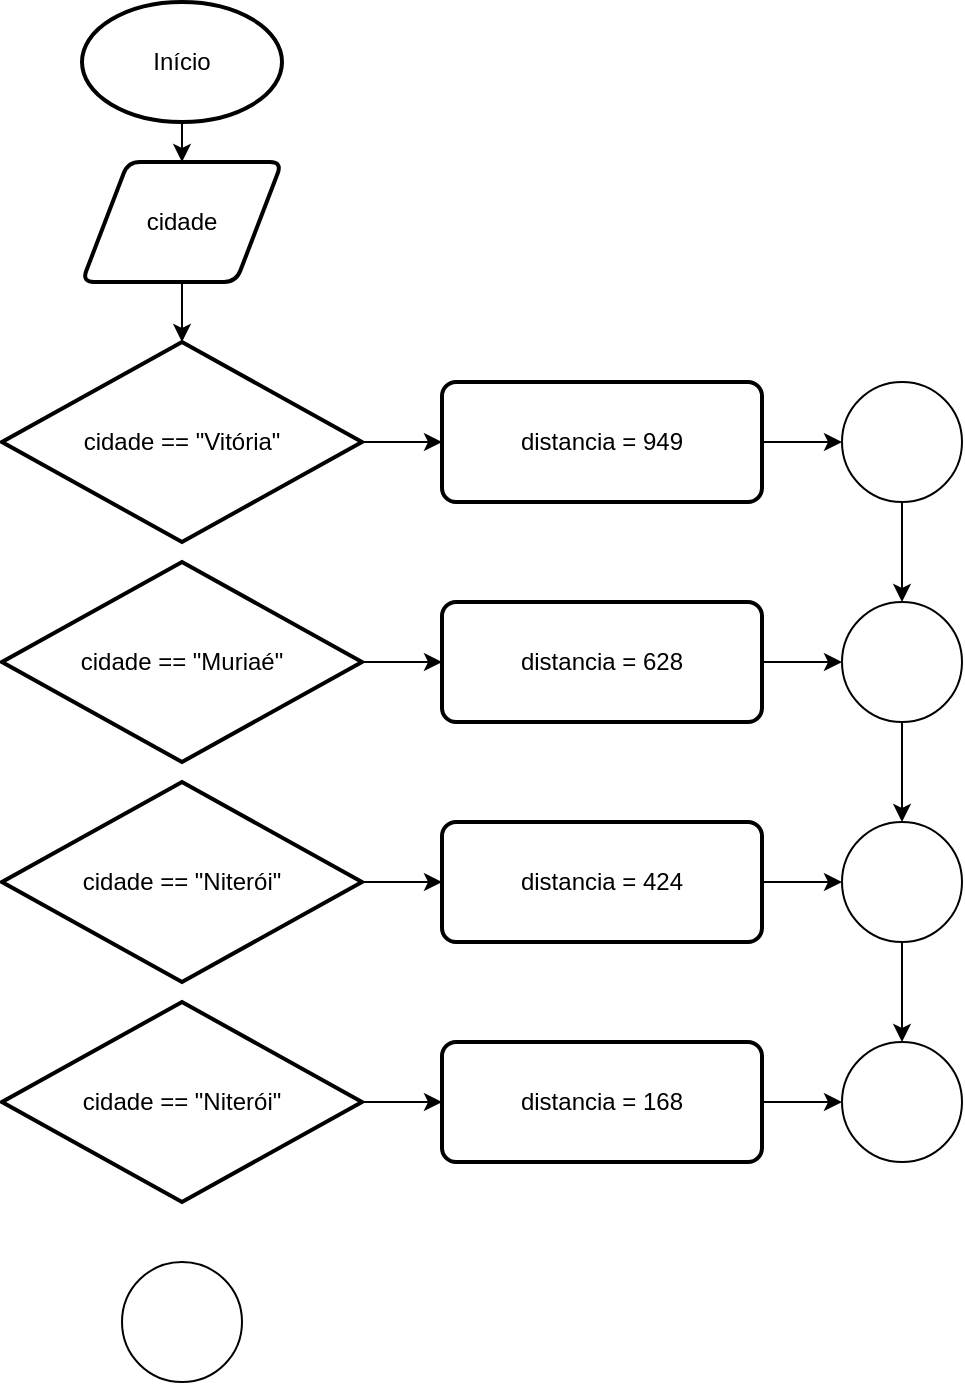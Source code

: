 <mxfile version="26.0.2">
  <diagram name="Page-1" id="edf60f1a-56cd-e834-aa8a-f176f3a09ee4">
    <mxGraphModel dx="714" dy="820" grid="1" gridSize="10" guides="1" tooltips="1" connect="1" arrows="1" fold="1" page="1" pageScale="1" pageWidth="2339" pageHeight="3300" background="none" math="0" shadow="0">
      <root>
        <mxCell id="0" />
        <mxCell id="1" parent="0" />
        <mxCell id="A08MenLbdsrgp9KVaJs8-3" value="" style="edgeStyle=orthogonalEdgeStyle;rounded=0;orthogonalLoop=1;jettySize=auto;html=1;" edge="1" parent="1">
          <mxGeometry relative="1" as="geometry">
            <mxPoint x="1160" y="120" as="sourcePoint" />
            <mxPoint x="1160" y="140" as="targetPoint" />
          </mxGeometry>
        </mxCell>
        <mxCell id="A08MenLbdsrgp9KVaJs8-20" value="" style="edgeStyle=orthogonalEdgeStyle;rounded=0;orthogonalLoop=1;jettySize=auto;html=1;" edge="1" parent="1" source="A08MenLbdsrgp9KVaJs8-5" target="A08MenLbdsrgp9KVaJs8-8">
          <mxGeometry relative="1" as="geometry" />
        </mxCell>
        <mxCell id="A08MenLbdsrgp9KVaJs8-5" value="cidade" style="shape=parallelogram;html=1;strokeWidth=2;perimeter=parallelogramPerimeter;whiteSpace=wrap;rounded=1;arcSize=12;size=0.23;" vertex="1" parent="1">
          <mxGeometry x="1120" y="110" width="100" height="60" as="geometry" />
        </mxCell>
        <mxCell id="A08MenLbdsrgp9KVaJs8-7" value="" style="edgeStyle=orthogonalEdgeStyle;rounded=0;orthogonalLoop=1;jettySize=auto;html=1;" edge="1" parent="1" source="A08MenLbdsrgp9KVaJs8-6" target="A08MenLbdsrgp9KVaJs8-5">
          <mxGeometry relative="1" as="geometry" />
        </mxCell>
        <mxCell id="A08MenLbdsrgp9KVaJs8-6" value="Início" style="strokeWidth=2;html=1;shape=mxgraph.flowchart.start_1;whiteSpace=wrap;" vertex="1" parent="1">
          <mxGeometry x="1120" y="30" width="100" height="60" as="geometry" />
        </mxCell>
        <mxCell id="A08MenLbdsrgp9KVaJs8-16" value="" style="edgeStyle=orthogonalEdgeStyle;rounded=0;orthogonalLoop=1;jettySize=auto;html=1;" edge="1" parent="1" source="A08MenLbdsrgp9KVaJs8-8" target="A08MenLbdsrgp9KVaJs8-12">
          <mxGeometry relative="1" as="geometry" />
        </mxCell>
        <mxCell id="A08MenLbdsrgp9KVaJs8-8" value="cidade == &quot;Vitória&quot;" style="strokeWidth=2;html=1;shape=mxgraph.flowchart.decision;whiteSpace=wrap;" vertex="1" parent="1">
          <mxGeometry x="1080" y="200" width="180" height="100" as="geometry" />
        </mxCell>
        <mxCell id="A08MenLbdsrgp9KVaJs8-17" value="" style="edgeStyle=orthogonalEdgeStyle;rounded=0;orthogonalLoop=1;jettySize=auto;html=1;" edge="1" parent="1" source="A08MenLbdsrgp9KVaJs8-9" target="A08MenLbdsrgp9KVaJs8-13">
          <mxGeometry relative="1" as="geometry" />
        </mxCell>
        <mxCell id="A08MenLbdsrgp9KVaJs8-9" value="cidade == &quot;Muriaé&quot;" style="strokeWidth=2;html=1;shape=mxgraph.flowchart.decision;whiteSpace=wrap;" vertex="1" parent="1">
          <mxGeometry x="1080" y="310" width="180" height="100" as="geometry" />
        </mxCell>
        <mxCell id="A08MenLbdsrgp9KVaJs8-18" value="" style="edgeStyle=orthogonalEdgeStyle;rounded=0;orthogonalLoop=1;jettySize=auto;html=1;" edge="1" parent="1" source="A08MenLbdsrgp9KVaJs8-10" target="A08MenLbdsrgp9KVaJs8-14">
          <mxGeometry relative="1" as="geometry" />
        </mxCell>
        <mxCell id="A08MenLbdsrgp9KVaJs8-10" value="cidade == &quot;Niterói&quot;" style="strokeWidth=2;html=1;shape=mxgraph.flowchart.decision;whiteSpace=wrap;" vertex="1" parent="1">
          <mxGeometry x="1080" y="420" width="180" height="100" as="geometry" />
        </mxCell>
        <mxCell id="A08MenLbdsrgp9KVaJs8-19" value="" style="edgeStyle=orthogonalEdgeStyle;rounded=0;orthogonalLoop=1;jettySize=auto;html=1;" edge="1" parent="1" source="A08MenLbdsrgp9KVaJs8-11" target="A08MenLbdsrgp9KVaJs8-15">
          <mxGeometry relative="1" as="geometry" />
        </mxCell>
        <mxCell id="A08MenLbdsrgp9KVaJs8-11" value="cidade == &quot;Niterói&quot;" style="strokeWidth=2;html=1;shape=mxgraph.flowchart.decision;whiteSpace=wrap;" vertex="1" parent="1">
          <mxGeometry x="1080" y="530" width="180" height="100" as="geometry" />
        </mxCell>
        <mxCell id="A08MenLbdsrgp9KVaJs8-25" value="" style="edgeStyle=orthogonalEdgeStyle;rounded=0;orthogonalLoop=1;jettySize=auto;html=1;" edge="1" parent="1" source="A08MenLbdsrgp9KVaJs8-12" target="A08MenLbdsrgp9KVaJs8-21">
          <mxGeometry relative="1" as="geometry" />
        </mxCell>
        <mxCell id="A08MenLbdsrgp9KVaJs8-12" value="distancia = 949" style="rounded=1;whiteSpace=wrap;html=1;absoluteArcSize=1;arcSize=14;strokeWidth=2;" vertex="1" parent="1">
          <mxGeometry x="1300" y="220" width="160" height="60" as="geometry" />
        </mxCell>
        <mxCell id="A08MenLbdsrgp9KVaJs8-26" value="" style="edgeStyle=orthogonalEdgeStyle;rounded=0;orthogonalLoop=1;jettySize=auto;html=1;" edge="1" parent="1" source="A08MenLbdsrgp9KVaJs8-13" target="A08MenLbdsrgp9KVaJs8-22">
          <mxGeometry relative="1" as="geometry" />
        </mxCell>
        <mxCell id="A08MenLbdsrgp9KVaJs8-13" value="distancia = 628" style="rounded=1;whiteSpace=wrap;html=1;absoluteArcSize=1;arcSize=14;strokeWidth=2;" vertex="1" parent="1">
          <mxGeometry x="1300" y="330" width="160" height="60" as="geometry" />
        </mxCell>
        <mxCell id="A08MenLbdsrgp9KVaJs8-27" value="" style="edgeStyle=orthogonalEdgeStyle;rounded=0;orthogonalLoop=1;jettySize=auto;html=1;" edge="1" parent="1" source="A08MenLbdsrgp9KVaJs8-14" target="A08MenLbdsrgp9KVaJs8-23">
          <mxGeometry relative="1" as="geometry" />
        </mxCell>
        <mxCell id="A08MenLbdsrgp9KVaJs8-14" value="distancia = 424" style="rounded=1;whiteSpace=wrap;html=1;absoluteArcSize=1;arcSize=14;strokeWidth=2;" vertex="1" parent="1">
          <mxGeometry x="1300" y="440" width="160" height="60" as="geometry" />
        </mxCell>
        <mxCell id="A08MenLbdsrgp9KVaJs8-28" value="" style="edgeStyle=orthogonalEdgeStyle;rounded=0;orthogonalLoop=1;jettySize=auto;html=1;" edge="1" parent="1" source="A08MenLbdsrgp9KVaJs8-15" target="A08MenLbdsrgp9KVaJs8-24">
          <mxGeometry relative="1" as="geometry" />
        </mxCell>
        <mxCell id="A08MenLbdsrgp9KVaJs8-15" value="distancia = 168" style="rounded=1;whiteSpace=wrap;html=1;absoluteArcSize=1;arcSize=14;strokeWidth=2;" vertex="1" parent="1">
          <mxGeometry x="1300" y="550" width="160" height="60" as="geometry" />
        </mxCell>
        <mxCell id="A08MenLbdsrgp9KVaJs8-29" value="" style="edgeStyle=orthogonalEdgeStyle;rounded=0;orthogonalLoop=1;jettySize=auto;html=1;" edge="1" parent="1" source="A08MenLbdsrgp9KVaJs8-21" target="A08MenLbdsrgp9KVaJs8-22">
          <mxGeometry relative="1" as="geometry" />
        </mxCell>
        <mxCell id="A08MenLbdsrgp9KVaJs8-21" value="" style="verticalLabelPosition=bottom;verticalAlign=top;html=1;shape=mxgraph.flowchart.on-page_reference;" vertex="1" parent="1">
          <mxGeometry x="1500" y="220" width="60" height="60" as="geometry" />
        </mxCell>
        <mxCell id="A08MenLbdsrgp9KVaJs8-30" value="" style="edgeStyle=orthogonalEdgeStyle;rounded=0;orthogonalLoop=1;jettySize=auto;html=1;" edge="1" parent="1" source="A08MenLbdsrgp9KVaJs8-22" target="A08MenLbdsrgp9KVaJs8-23">
          <mxGeometry relative="1" as="geometry" />
        </mxCell>
        <mxCell id="A08MenLbdsrgp9KVaJs8-22" value="" style="verticalLabelPosition=bottom;verticalAlign=top;html=1;shape=mxgraph.flowchart.on-page_reference;" vertex="1" parent="1">
          <mxGeometry x="1500" y="330" width="60" height="60" as="geometry" />
        </mxCell>
        <mxCell id="A08MenLbdsrgp9KVaJs8-31" value="" style="edgeStyle=orthogonalEdgeStyle;rounded=0;orthogonalLoop=1;jettySize=auto;html=1;" edge="1" parent="1" source="A08MenLbdsrgp9KVaJs8-23" target="A08MenLbdsrgp9KVaJs8-24">
          <mxGeometry relative="1" as="geometry" />
        </mxCell>
        <mxCell id="A08MenLbdsrgp9KVaJs8-23" value="" style="verticalLabelPosition=bottom;verticalAlign=top;html=1;shape=mxgraph.flowchart.on-page_reference;" vertex="1" parent="1">
          <mxGeometry x="1500" y="440" width="60" height="60" as="geometry" />
        </mxCell>
        <mxCell id="A08MenLbdsrgp9KVaJs8-24" value="" style="verticalLabelPosition=bottom;verticalAlign=top;html=1;shape=mxgraph.flowchart.on-page_reference;" vertex="1" parent="1">
          <mxGeometry x="1500" y="550" width="60" height="60" as="geometry" />
        </mxCell>
        <mxCell id="A08MenLbdsrgp9KVaJs8-32" value="" style="verticalLabelPosition=bottom;verticalAlign=top;html=1;shape=mxgraph.flowchart.on-page_reference;" vertex="1" parent="1">
          <mxGeometry x="1140" y="660" width="60" height="60" as="geometry" />
        </mxCell>
      </root>
    </mxGraphModel>
  </diagram>
</mxfile>
